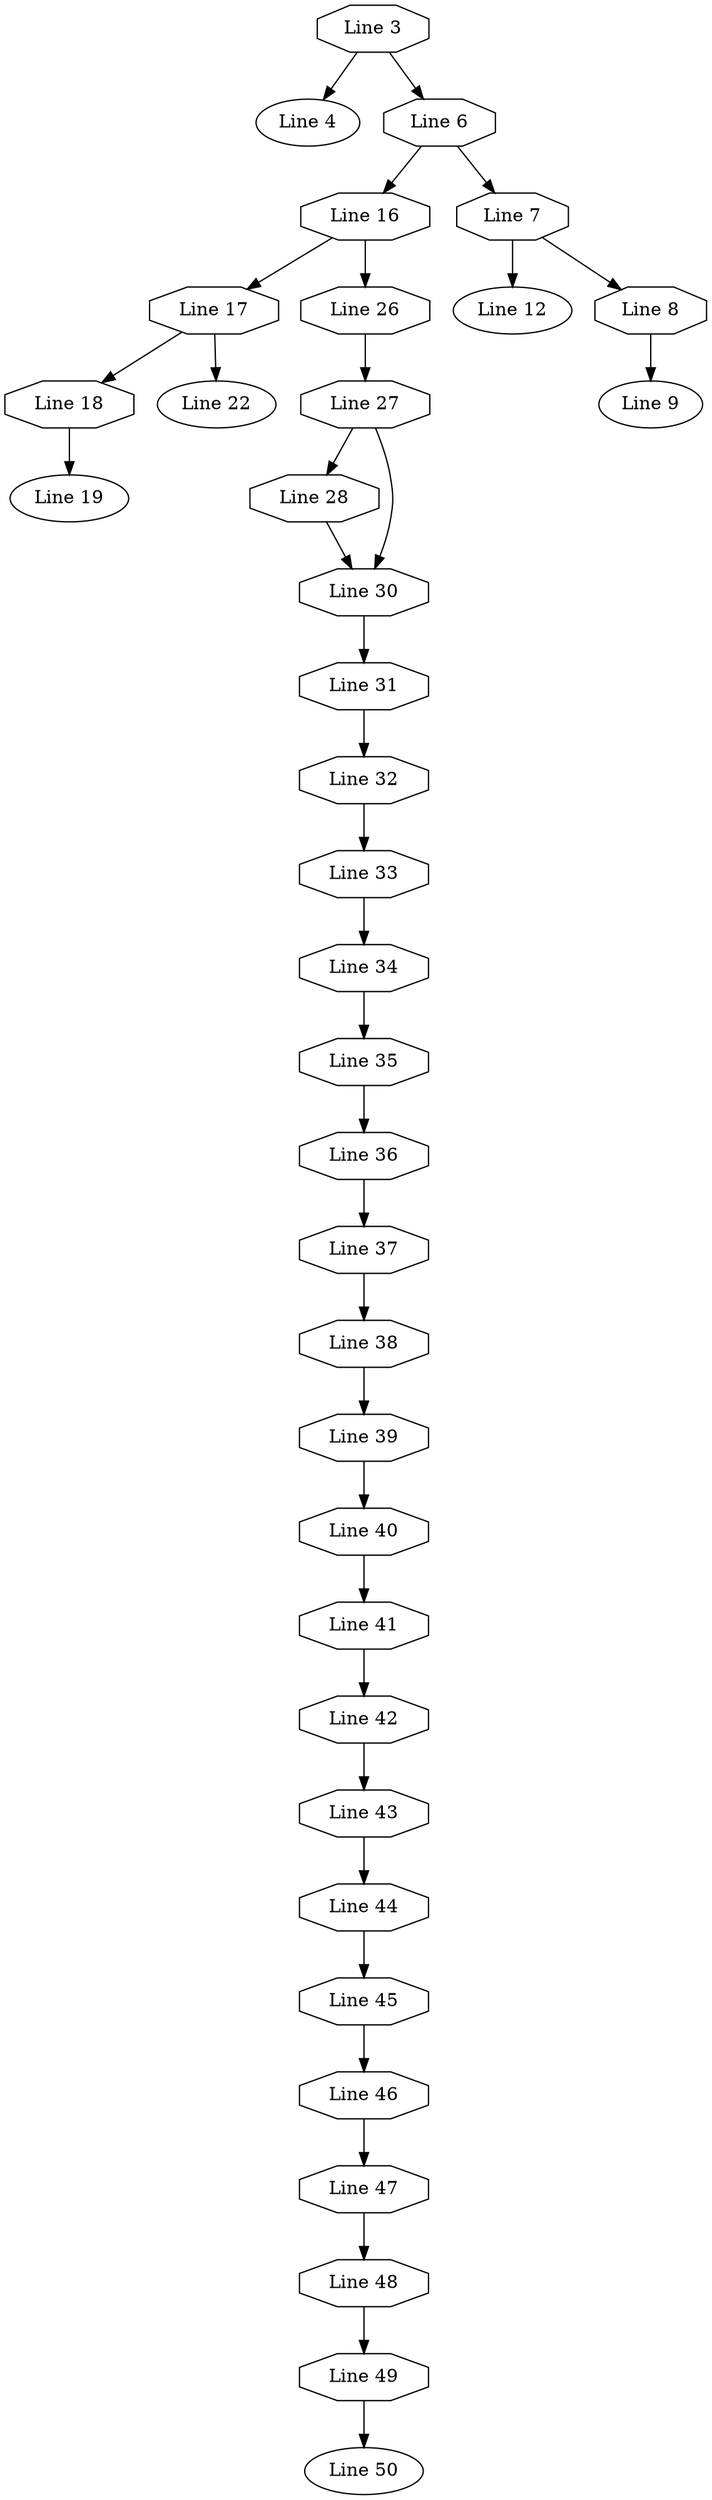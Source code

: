 strict digraph {
Line12[label="Line 12", shape=ellipse, style=filled, fillcolor=white, color=black];
Line16[label="Line 16", shape=ellipse, style=filled, fillcolor=white, color=black];
Line16[label="Line 16", shape=octagon, style=filled, fillcolor=white, color=black];
Line17[label="Line 17", shape=ellipse, style=filled, fillcolor=white, color=black];
Line17[label="Line 17", shape=octagon, style=filled, fillcolor=white, color=black];
Line18[label="Line 18", shape=ellipse, style=filled, fillcolor=white, color=black];
Line18[label="Line 18", shape=octagon, style=filled, fillcolor=white, color=black];
Line19[label="Line 19", shape=ellipse, style=filled, fillcolor=white, color=black];
Line22[label="Line 22", shape=ellipse, style=filled, fillcolor=white, color=black];
Line26[label="Line 26", shape=ellipse, style=filled, fillcolor=white, color=black];
Line26[label="Line 26", shape=octagon, style=filled, fillcolor=white, color=black];
Line27[label="Line 27", shape=ellipse, style=filled, fillcolor=white, color=black];
Line27[label="Line 27", shape=octagon, style=filled, fillcolor=white, color=black];
Line28[label="Line 28", shape=ellipse, style=filled, fillcolor=white, color=black];
Line28[label="Line 28", shape=octagon, style=filled, fillcolor=white, color=black];
Line30[label="Line 30", shape=ellipse, style=filled, fillcolor=white, color=black];
Line30[label="Line 30", shape=octagon, style=filled, fillcolor=white, color=black];
Line31[label="Line 31", shape=ellipse, style=filled, fillcolor=white, color=black];
Line31[label="Line 31", shape=octagon, style=filled, fillcolor=white, color=black];
Line32[label="Line 32", shape=ellipse, style=filled, fillcolor=white, color=black];
Line32[label="Line 32", shape=octagon, style=filled, fillcolor=white, color=black];
Line33[label="Line 33", shape=ellipse, style=filled, fillcolor=white, color=black];
Line33[label="Line 33", shape=octagon, style=filled, fillcolor=white, color=black];
Line34[label="Line 34", shape=ellipse, style=filled, fillcolor=white, color=black];
Line34[label="Line 34", shape=octagon, style=filled, fillcolor=white, color=black];
Line35[label="Line 35", shape=ellipse, style=filled, fillcolor=white, color=black];
Line35[label="Line 35", shape=octagon, style=filled, fillcolor=white, color=black];
Line36[label="Line 36", shape=ellipse, style=filled, fillcolor=white, color=black];
Line36[label="Line 36", shape=octagon, style=filled, fillcolor=white, color=black];
Line37[label="Line 37", shape=ellipse, style=filled, fillcolor=white, color=black];
Line37[label="Line 37", shape=octagon, style=filled, fillcolor=white, color=black];
Line38[label="Line 38", shape=ellipse, style=filled, fillcolor=white, color=black];
Line38[label="Line 38", shape=octagon, style=filled, fillcolor=white, color=black];
Line39[label="Line 39", shape=ellipse, style=filled, fillcolor=white, color=black];
Line39[label="Line 39", shape=octagon, style=filled, fillcolor=white, color=black];
Line3[label="Line 3", shape=octagon, style=filled, fillcolor=white, color=black];
Line40[label="Line 40", shape=ellipse, style=filled, fillcolor=white, color=black];
Line40[label="Line 40", shape=octagon, style=filled, fillcolor=white, color=black];
Line41[label="Line 41", shape=ellipse, style=filled, fillcolor=white, color=black];
Line41[label="Line 41", shape=octagon, style=filled, fillcolor=white, color=black];
Line42[label="Line 42", shape=ellipse, style=filled, fillcolor=white, color=black];
Line42[label="Line 42", shape=octagon, style=filled, fillcolor=white, color=black];
Line43[label="Line 43", shape=ellipse, style=filled, fillcolor=white, color=black];
Line43[label="Line 43", shape=octagon, style=filled, fillcolor=white, color=black];
Line44[label="Line 44", shape=ellipse, style=filled, fillcolor=white, color=black];
Line44[label="Line 44", shape=octagon, style=filled, fillcolor=white, color=black];
Line45[label="Line 45", shape=ellipse, style=filled, fillcolor=white, color=black];
Line45[label="Line 45", shape=octagon, style=filled, fillcolor=white, color=black];
Line46[label="Line 46", shape=ellipse, style=filled, fillcolor=white, color=black];
Line46[label="Line 46", shape=octagon, style=filled, fillcolor=white, color=black];
Line47[label="Line 47", shape=ellipse, style=filled, fillcolor=white, color=black];
Line47[label="Line 47", shape=octagon, style=filled, fillcolor=white, color=black];
Line48[label="Line 48", shape=ellipse, style=filled, fillcolor=white, color=black];
Line48[label="Line 48", shape=octagon, style=filled, fillcolor=white, color=black];
Line49[label="Line 49", shape=ellipse, style=filled, fillcolor=white, color=black];
Line49[label="Line 49", shape=octagon, style=filled, fillcolor=white, color=black];
Line4[label="Line 4", shape=ellipse, style=filled, fillcolor=white, color=black];
Line50[label="Line 50", shape=ellipse, style=filled, fillcolor=white, color=black];
Line6[label="Line 6", shape=ellipse, style=filled, fillcolor=white, color=black];
Line6[label="Line 6", shape=octagon, style=filled, fillcolor=white, color=black];
Line7[label="Line 7", shape=ellipse, style=filled, fillcolor=white, color=black];
Line7[label="Line 7", shape=octagon, style=filled, fillcolor=white, color=black];
Line8[label="Line 8", shape=ellipse, style=filled, fillcolor=white, color=black];
Line8[label="Line 8", shape=octagon, style=filled, fillcolor=white, color=black];
Line9[label="Line 9", shape=ellipse, style=filled, fillcolor=white, color=black];
"Line3" -> "Line4";
"Line3" -> "Line6";
"Line6" -> "Line7";
"Line6" -> "Line16";
"Line7" -> "Line8";
"Line7" -> "Line12";
"Line8" -> "Line9";
"Line16" -> "Line17";
"Line16" -> "Line26";
"Line17" -> "Line18";
"Line17" -> "Line22";
"Line18" -> "Line19";
"Line26" -> "Line27";
"Line27" -> "Line28";
"Line27" -> "Line30";
"Line28" -> "Line30";
"Line30" -> "Line31";
"Line31" -> "Line32";
"Line32" -> "Line33";
"Line33" -> "Line34";
"Line34" -> "Line35";
"Line35" -> "Line36";
"Line36" -> "Line37";
"Line37" -> "Line38";
"Line38" -> "Line39";
"Line39" -> "Line40";
"Line40" -> "Line41";
"Line41" -> "Line42";
"Line42" -> "Line43";
"Line43" -> "Line44";
"Line44" -> "Line45";
"Line45" -> "Line46";
"Line46" -> "Line47";
"Line47" -> "Line48";
"Line48" -> "Line49";
"Line49" -> "Line50";
}
